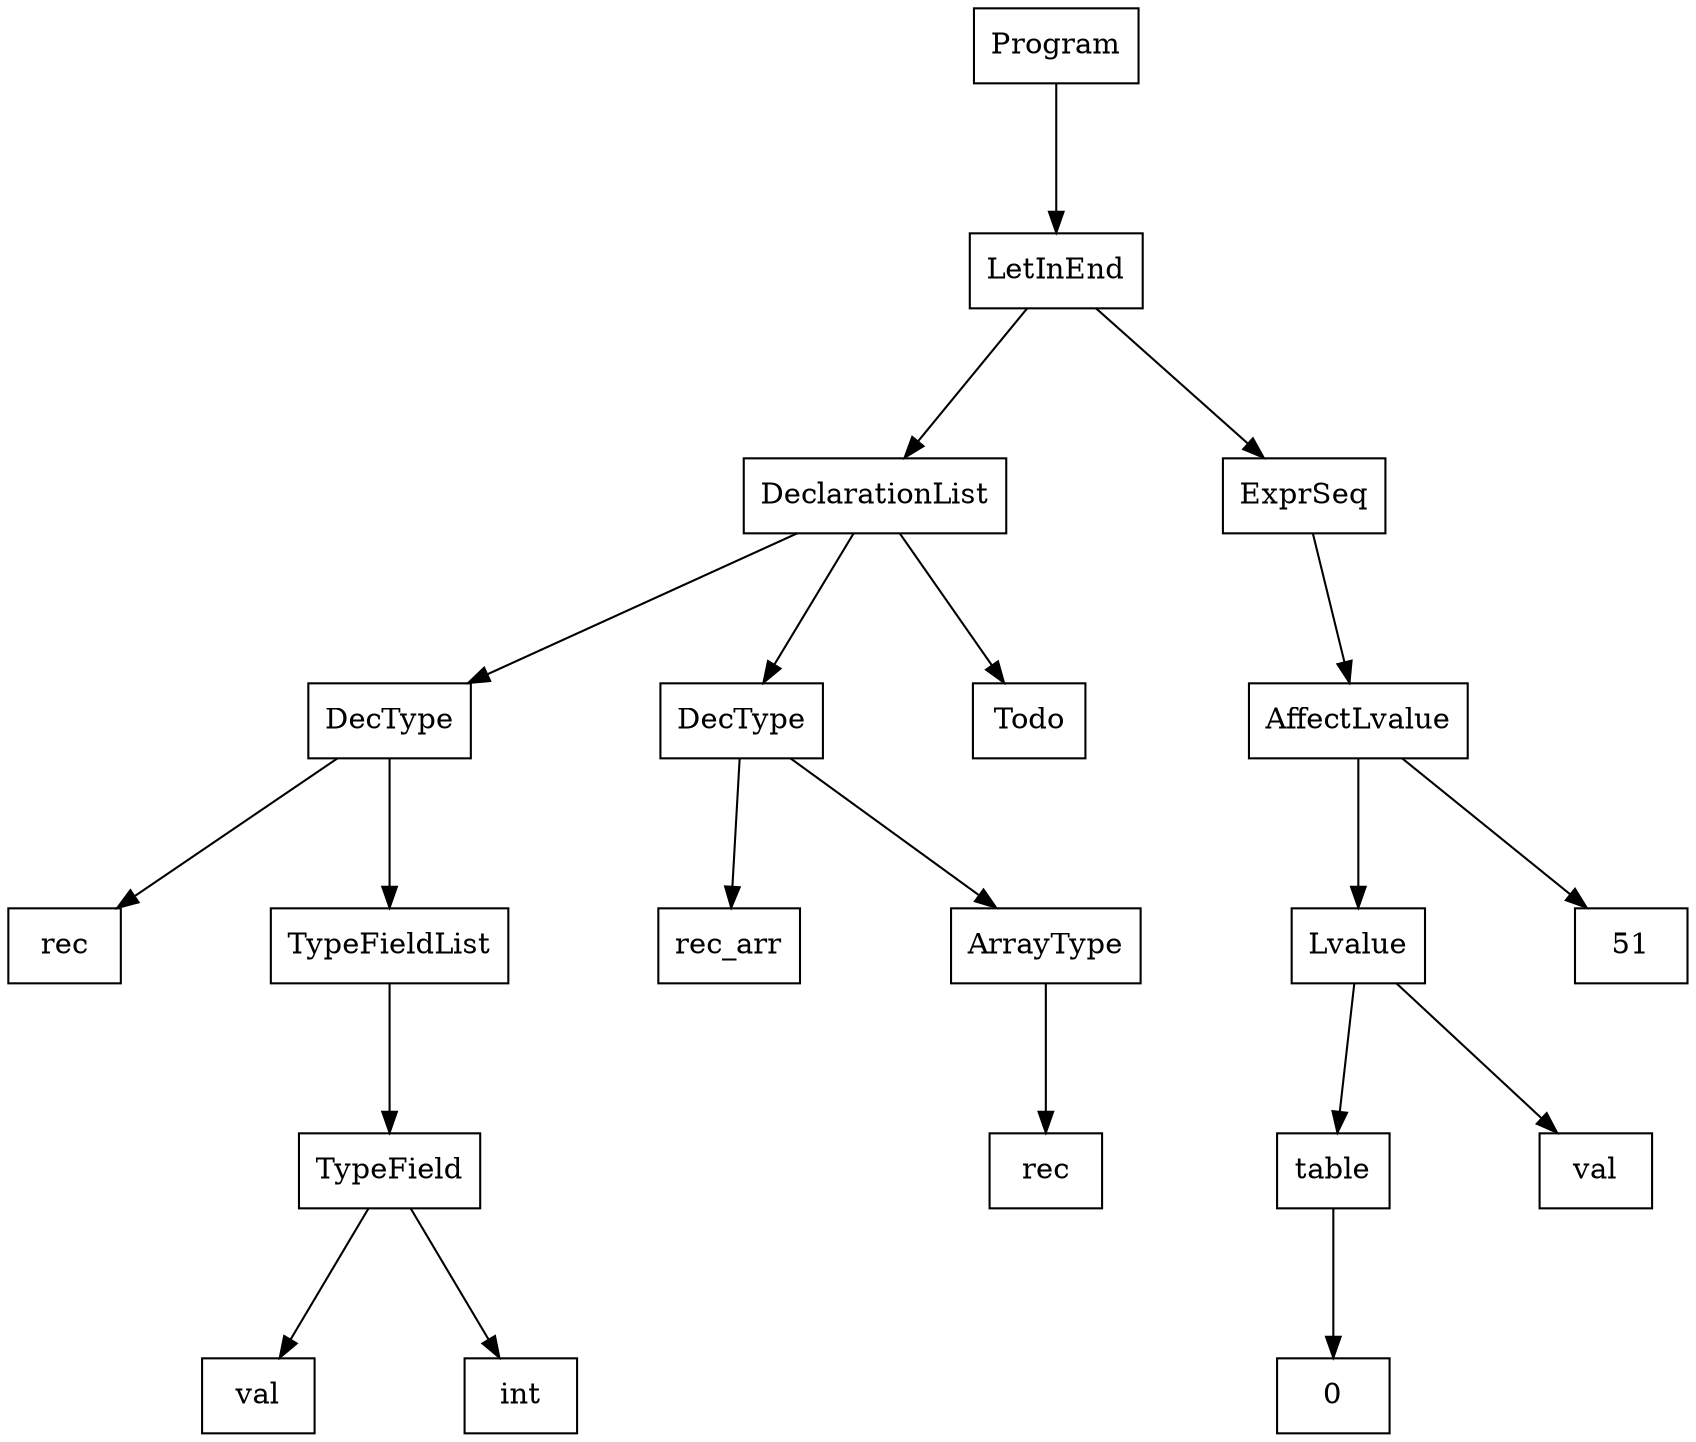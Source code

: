 digraph "ast"{

	nodesep=1;
	ranksep=1;

	N0 [label="Program", shape="box"];
	N1 [label="LetInEnd", shape="box"];
	N2 [label="DeclarationList", shape="box"];
	N3 [label="DecType", shape="box"];
	N4 [label="rec", shape="box"];
	N5 [label="TypeFieldList", shape="box"];
	N6 [label="TypeField", shape="box"];
	N7 [label="val", shape="box"];
	N8 [label="int", shape="box"];
	N9 [label="DecType", shape="box"];
	N10 [label="rec_arr", shape="box"];
	N11 [label="ArrayType", shape="box"];
	N12 [label="rec", shape="box"];
	N13 [label="Todo", shape="box"];
	N14 [label="ExprSeq", shape="box"];
	N15 [label="AffectLvalue", shape="box"];
	N16 [label="Lvalue", shape="box"];
	N17 [label="table", shape="box"];
	N18 [label="0", shape="box"];
	N19 [label="val", shape="box"];
	N20 [label="51", shape="box"];

	N6 -> N7; 
	N6 -> N8; 
	N5 -> N6; 
	N3 -> N4; 
	N3 -> N5; 
	N2 -> N3; 
	N11 -> N12; 
	N9 -> N10; 
	N9 -> N11; 
	N2 -> N9; 
	N2 -> N13; 
	N1 -> N2; 
	N17 -> N18; 
	N16 -> N17; 
	N16 -> N19; 
	N15 -> N16; 
	N15 -> N20; 
	N14 -> N15; 
	N1 -> N14; 
	N0 -> N1; 
}
